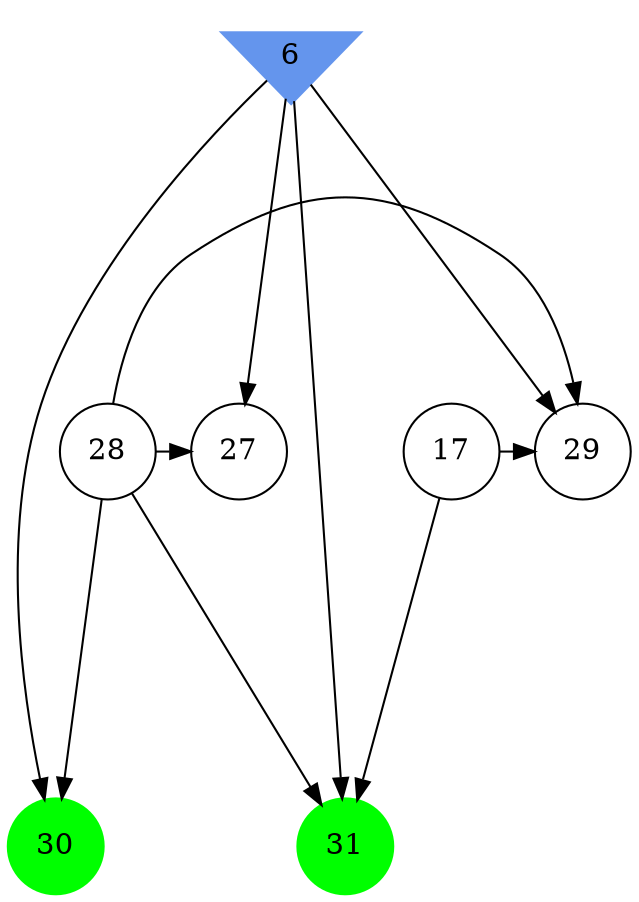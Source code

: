 digraph brain {
	ranksep=2.0;
	6 [shape=invtriangle,style=filled,color=cornflowerblue];
	17 [shape=circle,color=black];
	27 [shape=circle,color=black];
	28 [shape=circle,color=black];
	29 [shape=circle,color=black];
	30 [shape=circle,style=filled,color=green];
	31 [shape=circle,style=filled,color=green];
	6	->	31;
	6	->	29;
	28	->	31;
	28	->	29;
	17	->	31;
	17	->	29;
	6	->	27;
	6	->	30;
	28	->	27;
	28	->	30;
	{ rank=same; 6; }
	{ rank=same; 17; 27; 28; 29; }
	{ rank=same; 30; 31; }
}
